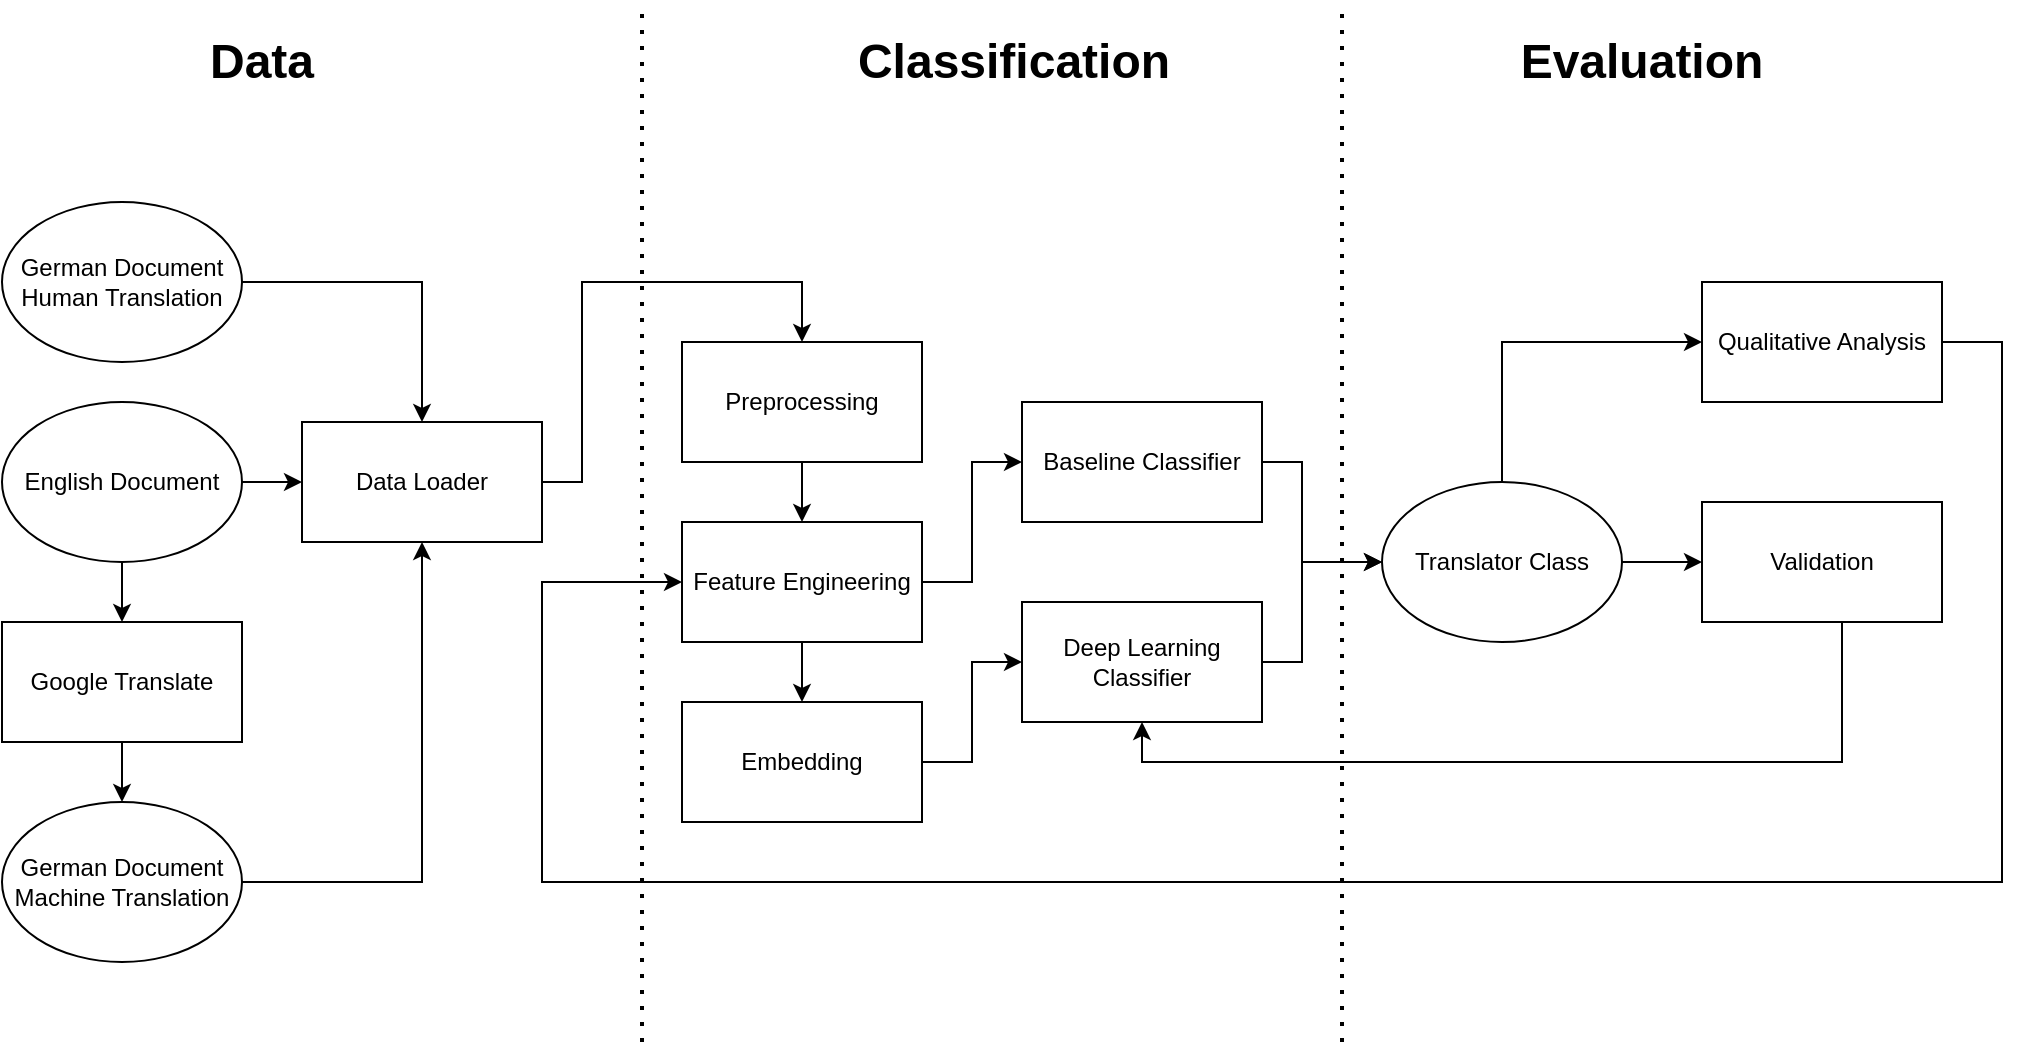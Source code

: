 <mxfile version="14.6.13" type="device"><diagram id="HcWOQMlX4USlRv334sir" name="Seite-1"><mxGraphModel dx="1038" dy="608" grid="1" gridSize="10" guides="1" tooltips="1" connect="1" arrows="1" fold="1" page="1" pageScale="1" pageWidth="827" pageHeight="1169" math="0" shadow="0"><root><mxCell id="0"/><mxCell id="1" parent="0"/><mxCell id="bxFhKgHeEQWWMqIkBxIP-58" value="" style="edgeStyle=orthogonalEdgeStyle;rounded=0;orthogonalLoop=1;jettySize=auto;html=1;endArrow=classic;endFill=1;" parent="1" source="bxFhKgHeEQWWMqIkBxIP-1" target="bxFhKgHeEQWWMqIkBxIP-57" edge="1"><mxGeometry relative="1" as="geometry"><Array as="points"><mxPoint x="350" y="360"/><mxPoint x="350" y="260"/><mxPoint x="460" y="260"/></Array></mxGeometry></mxCell><mxCell id="bxFhKgHeEQWWMqIkBxIP-1" value="Data Loader" style="rounded=0;whiteSpace=wrap;html=1;" parent="1" vertex="1"><mxGeometry x="210" y="330" width="120" height="60" as="geometry"/></mxCell><mxCell id="Cbzjv3sKIVpeLD8_EZsT-19" style="edgeStyle=orthogonalEdgeStyle;rounded=0;orthogonalLoop=1;jettySize=auto;html=1;entryX=0;entryY=0.5;entryDx=0;entryDy=0;" edge="1" parent="1" source="bxFhKgHeEQWWMqIkBxIP-4" target="bxFhKgHeEQWWMqIkBxIP-62"><mxGeometry relative="1" as="geometry"><Array as="points"><mxPoint x="710" y="450"/><mxPoint x="710" y="400"/></Array></mxGeometry></mxCell><mxCell id="bxFhKgHeEQWWMqIkBxIP-4" value="Deep Learning Classifier" style="rounded=0;whiteSpace=wrap;html=1;" parent="1" vertex="1"><mxGeometry x="570" y="420" width="120" height="60" as="geometry"/></mxCell><mxCell id="Cbzjv3sKIVpeLD8_EZsT-4" value="" style="edgeStyle=orthogonalEdgeStyle;rounded=0;orthogonalLoop=1;jettySize=auto;html=1;" edge="1" parent="1" source="bxFhKgHeEQWWMqIkBxIP-16" target="Cbzjv3sKIVpeLD8_EZsT-3"><mxGeometry relative="1" as="geometry"/></mxCell><mxCell id="Cbzjv3sKIVpeLD8_EZsT-8" value="" style="edgeStyle=orthogonalEdgeStyle;rounded=0;orthogonalLoop=1;jettySize=auto;html=1;" edge="1" parent="1" source="bxFhKgHeEQWWMqIkBxIP-16" target="bxFhKgHeEQWWMqIkBxIP-1"><mxGeometry relative="1" as="geometry"/></mxCell><mxCell id="bxFhKgHeEQWWMqIkBxIP-16" value="English Document" style="ellipse;whiteSpace=wrap;html=1;" parent="1" vertex="1"><mxGeometry x="60" y="320" width="120" height="80" as="geometry"/></mxCell><mxCell id="bxFhKgHeEQWWMqIkBxIP-50" value="&lt;h1&gt;Data&lt;/h1&gt;" style="text;html=1;strokeColor=none;fillColor=none;align=center;verticalAlign=middle;whiteSpace=wrap;rounded=0;" parent="1" vertex="1"><mxGeometry x="160" y="140" width="60" height="20" as="geometry"/></mxCell><mxCell id="bxFhKgHeEQWWMqIkBxIP-51" value="" style="endArrow=none;dashed=1;html=1;dashPattern=1 3;strokeWidth=2;" parent="1" edge="1"><mxGeometry width="50" height="50" relative="1" as="geometry"><mxPoint x="380" y="640" as="sourcePoint"/><mxPoint x="380" y="120" as="targetPoint"/></mxGeometry></mxCell><mxCell id="bxFhKgHeEQWWMqIkBxIP-52" value="&lt;h1&gt;Classification&lt;/h1&gt;" style="text;html=1;strokeColor=none;fillColor=none;align=center;verticalAlign=middle;whiteSpace=wrap;rounded=0;" parent="1" vertex="1"><mxGeometry x="486" y="140" width="160" height="20" as="geometry"/></mxCell><mxCell id="bxFhKgHeEQWWMqIkBxIP-54" value="" style="endArrow=none;dashed=1;html=1;dashPattern=1 3;strokeWidth=2;" parent="1" edge="1"><mxGeometry width="50" height="50" relative="1" as="geometry"><mxPoint x="730" y="640" as="sourcePoint"/><mxPoint x="730" y="120" as="targetPoint"/></mxGeometry></mxCell><mxCell id="bxFhKgHeEQWWMqIkBxIP-55" value="&lt;h1&gt;Evaluation&lt;/h1&gt;" style="text;html=1;strokeColor=none;fillColor=none;align=center;verticalAlign=middle;whiteSpace=wrap;rounded=0;" parent="1" vertex="1"><mxGeometry x="800" y="140" width="160" height="20" as="geometry"/></mxCell><mxCell id="Cbzjv3sKIVpeLD8_EZsT-12" value="" style="edgeStyle=orthogonalEdgeStyle;rounded=0;orthogonalLoop=1;jettySize=auto;html=1;" edge="1" parent="1" source="bxFhKgHeEQWWMqIkBxIP-57" target="Cbzjv3sKIVpeLD8_EZsT-11"><mxGeometry relative="1" as="geometry"/></mxCell><mxCell id="bxFhKgHeEQWWMqIkBxIP-57" value="Preprocessing" style="rounded=0;whiteSpace=wrap;html=1;" parent="1" vertex="1"><mxGeometry x="400" y="290" width="120" height="60" as="geometry"/></mxCell><mxCell id="Cbzjv3sKIVpeLD8_EZsT-21" value="" style="edgeStyle=orthogonalEdgeStyle;rounded=0;orthogonalLoop=1;jettySize=auto;html=1;" edge="1" parent="1" source="bxFhKgHeEQWWMqIkBxIP-62" target="bxFhKgHeEQWWMqIkBxIP-73"><mxGeometry relative="1" as="geometry"/></mxCell><mxCell id="Cbzjv3sKIVpeLD8_EZsT-23" style="edgeStyle=orthogonalEdgeStyle;rounded=0;orthogonalLoop=1;jettySize=auto;html=1;entryX=0;entryY=0.5;entryDx=0;entryDy=0;" edge="1" parent="1" source="bxFhKgHeEQWWMqIkBxIP-62" target="bxFhKgHeEQWWMqIkBxIP-76"><mxGeometry relative="1" as="geometry"><Array as="points"><mxPoint x="810" y="290"/></Array></mxGeometry></mxCell><mxCell id="bxFhKgHeEQWWMqIkBxIP-62" value="Translator Class" style="ellipse;whiteSpace=wrap;html=1;" parent="1" vertex="1"><mxGeometry x="750" y="360" width="120" height="80" as="geometry"/></mxCell><mxCell id="Cbzjv3sKIVpeLD8_EZsT-18" style="edgeStyle=orthogonalEdgeStyle;rounded=0;orthogonalLoop=1;jettySize=auto;html=1;entryX=0.5;entryY=1;entryDx=0;entryDy=0;" edge="1" parent="1" source="bxFhKgHeEQWWMqIkBxIP-73" target="bxFhKgHeEQWWMqIkBxIP-4"><mxGeometry relative="1" as="geometry"><Array as="points"><mxPoint x="980" y="500"/><mxPoint x="630" y="500"/></Array></mxGeometry></mxCell><mxCell id="bxFhKgHeEQWWMqIkBxIP-73" value="Validation" style="rounded=0;whiteSpace=wrap;html=1;" parent="1" vertex="1"><mxGeometry x="910" y="370" width="120" height="60" as="geometry"/></mxCell><mxCell id="Cbzjv3sKIVpeLD8_EZsT-22" style="edgeStyle=orthogonalEdgeStyle;rounded=0;orthogonalLoop=1;jettySize=auto;html=1;entryX=0;entryY=0.5;entryDx=0;entryDy=0;" edge="1" parent="1" source="bxFhKgHeEQWWMqIkBxIP-76" target="Cbzjv3sKIVpeLD8_EZsT-11"><mxGeometry relative="1" as="geometry"><Array as="points"><mxPoint x="1060" y="290"/><mxPoint x="1060" y="560"/><mxPoint x="330" y="560"/><mxPoint x="330" y="410"/></Array></mxGeometry></mxCell><mxCell id="bxFhKgHeEQWWMqIkBxIP-76" value="Qualitative Analysis" style="rounded=0;whiteSpace=wrap;html=1;" parent="1" vertex="1"><mxGeometry x="910" y="260" width="120" height="60" as="geometry"/></mxCell><mxCell id="Cbzjv3sKIVpeLD8_EZsT-6" style="edgeStyle=orthogonalEdgeStyle;rounded=0;orthogonalLoop=1;jettySize=auto;html=1;" edge="1" parent="1" source="Cbzjv3sKIVpeLD8_EZsT-1" target="bxFhKgHeEQWWMqIkBxIP-1"><mxGeometry relative="1" as="geometry"/></mxCell><mxCell id="Cbzjv3sKIVpeLD8_EZsT-1" value="German Document&lt;br&gt;Human Translation" style="ellipse;whiteSpace=wrap;html=1;" vertex="1" parent="1"><mxGeometry x="60" y="220" width="120" height="80" as="geometry"/></mxCell><mxCell id="Cbzjv3sKIVpeLD8_EZsT-10" style="edgeStyle=orthogonalEdgeStyle;rounded=0;orthogonalLoop=1;jettySize=auto;html=1;" edge="1" parent="1" source="Cbzjv3sKIVpeLD8_EZsT-2" target="bxFhKgHeEQWWMqIkBxIP-1"><mxGeometry relative="1" as="geometry"/></mxCell><mxCell id="Cbzjv3sKIVpeLD8_EZsT-2" value="German Document&lt;br&gt;Machine Translation" style="ellipse;whiteSpace=wrap;html=1;" vertex="1" parent="1"><mxGeometry x="60" y="520" width="120" height="80" as="geometry"/></mxCell><mxCell id="Cbzjv3sKIVpeLD8_EZsT-5" value="" style="edgeStyle=orthogonalEdgeStyle;rounded=0;orthogonalLoop=1;jettySize=auto;html=1;" edge="1" parent="1" source="Cbzjv3sKIVpeLD8_EZsT-3" target="Cbzjv3sKIVpeLD8_EZsT-2"><mxGeometry relative="1" as="geometry"/></mxCell><mxCell id="Cbzjv3sKIVpeLD8_EZsT-3" value="Google Translate" style="rounded=0;whiteSpace=wrap;html=1;" vertex="1" parent="1"><mxGeometry x="60" y="430" width="120" height="60" as="geometry"/></mxCell><mxCell id="Cbzjv3sKIVpeLD8_EZsT-14" value="" style="edgeStyle=orthogonalEdgeStyle;rounded=0;orthogonalLoop=1;jettySize=auto;html=1;" edge="1" parent="1" source="Cbzjv3sKIVpeLD8_EZsT-11" target="Cbzjv3sKIVpeLD8_EZsT-13"><mxGeometry relative="1" as="geometry"/></mxCell><mxCell id="Cbzjv3sKIVpeLD8_EZsT-17" style="edgeStyle=orthogonalEdgeStyle;rounded=0;orthogonalLoop=1;jettySize=auto;html=1;entryX=0;entryY=0.5;entryDx=0;entryDy=0;" edge="1" parent="1" source="Cbzjv3sKIVpeLD8_EZsT-11" target="Cbzjv3sKIVpeLD8_EZsT-15"><mxGeometry relative="1" as="geometry"/></mxCell><mxCell id="Cbzjv3sKIVpeLD8_EZsT-11" value="Feature Engineering" style="rounded=0;whiteSpace=wrap;html=1;" vertex="1" parent="1"><mxGeometry x="400" y="380" width="120" height="60" as="geometry"/></mxCell><mxCell id="Cbzjv3sKIVpeLD8_EZsT-16" style="edgeStyle=orthogonalEdgeStyle;rounded=0;orthogonalLoop=1;jettySize=auto;html=1;" edge="1" parent="1" source="Cbzjv3sKIVpeLD8_EZsT-13" target="bxFhKgHeEQWWMqIkBxIP-4"><mxGeometry relative="1" as="geometry"/></mxCell><mxCell id="Cbzjv3sKIVpeLD8_EZsT-13" value="Embedding" style="rounded=0;whiteSpace=wrap;html=1;" vertex="1" parent="1"><mxGeometry x="400" y="470" width="120" height="60" as="geometry"/></mxCell><mxCell id="Cbzjv3sKIVpeLD8_EZsT-20" style="edgeStyle=orthogonalEdgeStyle;rounded=0;orthogonalLoop=1;jettySize=auto;html=1;entryX=0;entryY=0.5;entryDx=0;entryDy=0;" edge="1" parent="1" source="Cbzjv3sKIVpeLD8_EZsT-15" target="bxFhKgHeEQWWMqIkBxIP-62"><mxGeometry relative="1" as="geometry"><Array as="points"><mxPoint x="710" y="350"/><mxPoint x="710" y="400"/></Array></mxGeometry></mxCell><mxCell id="Cbzjv3sKIVpeLD8_EZsT-15" value="Baseline Classifier" style="rounded=0;whiteSpace=wrap;html=1;" vertex="1" parent="1"><mxGeometry x="570" y="320" width="120" height="60" as="geometry"/></mxCell></root></mxGraphModel></diagram></mxfile>